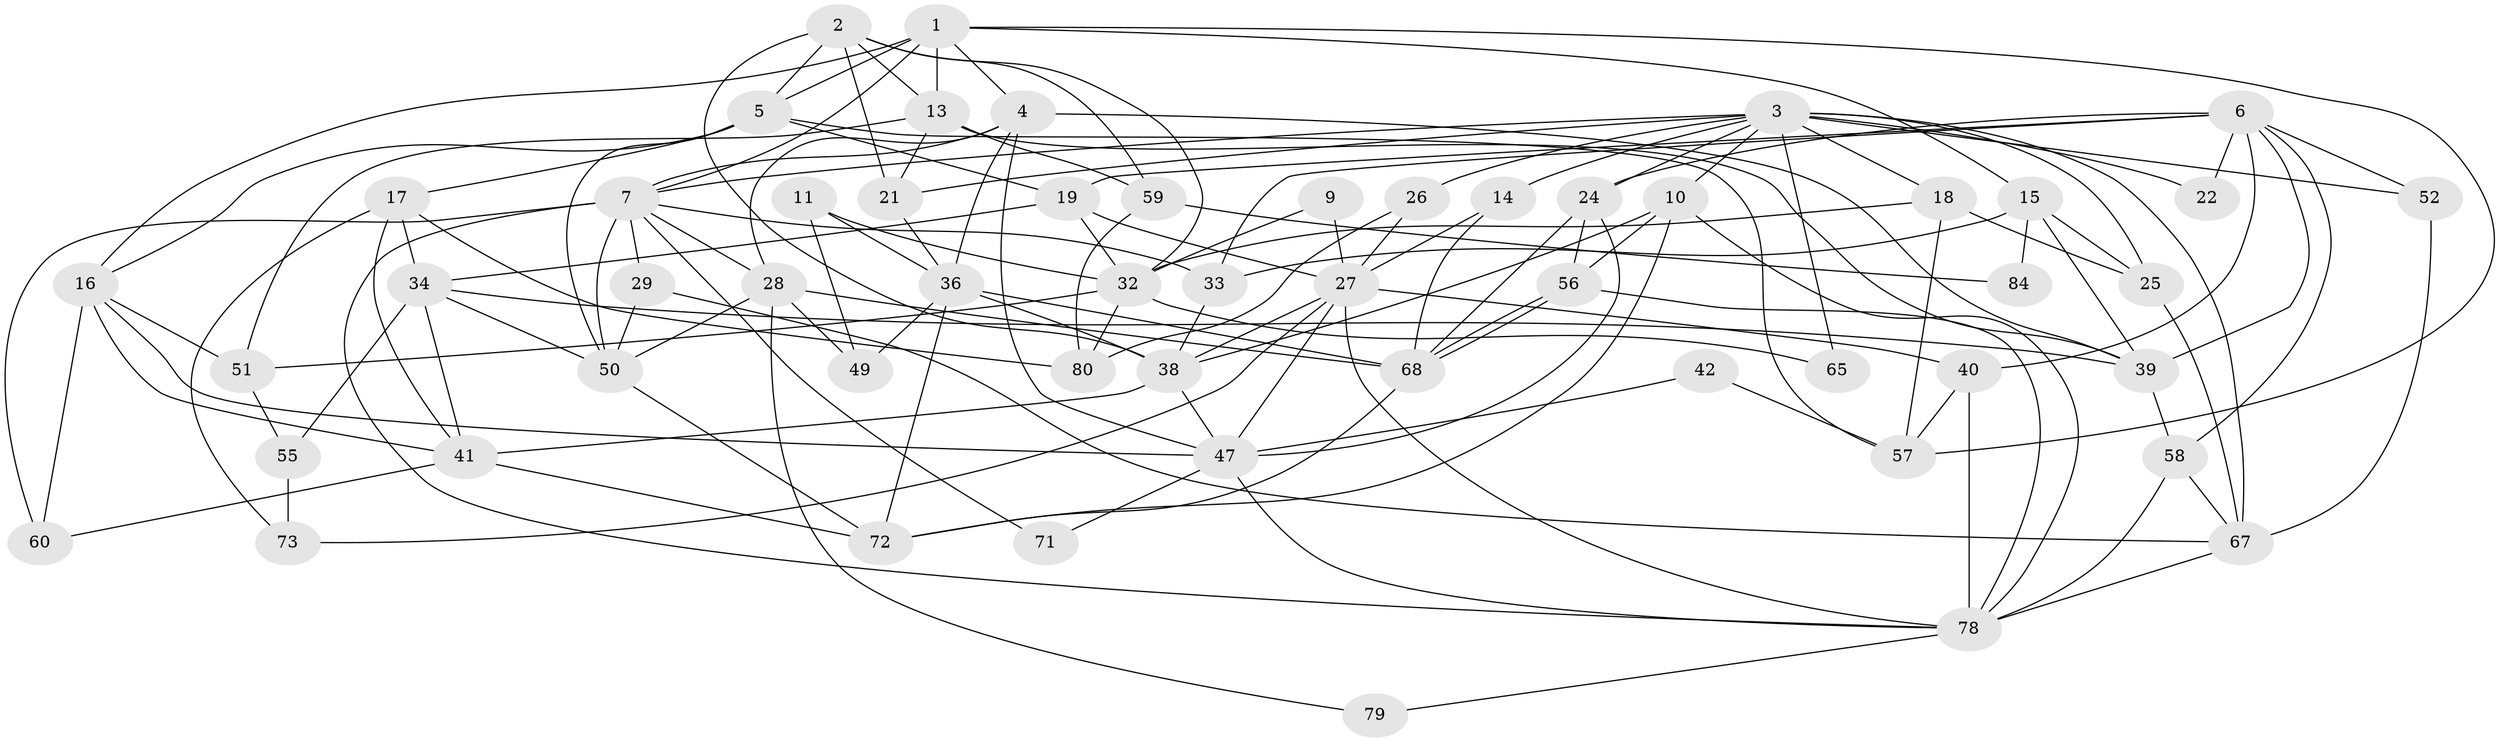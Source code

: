 // original degree distribution, {3: 0.3103448275862069, 6: 0.10344827586206896, 5: 0.19540229885057472, 4: 0.20689655172413793, 2: 0.13793103448275862, 9: 0.011494252873563218, 8: 0.022988505747126436, 7: 0.011494252873563218}
// Generated by graph-tools (version 1.1) at 2025/41/03/06/25 10:41:53]
// undirected, 55 vertices, 138 edges
graph export_dot {
graph [start="1"]
  node [color=gray90,style=filled];
  1 [super="+48"];
  2 [super="+30"];
  3 [super="+54"];
  4 [super="+83"];
  5 [super="+35"];
  6 [super="+8"];
  7 [super="+86"];
  9;
  10 [super="+70"];
  11 [super="+12"];
  13 [super="+64"];
  14;
  15 [super="+20"];
  16 [super="+46"];
  17 [super="+23"];
  18 [super="+66"];
  19;
  21;
  22;
  24;
  25;
  26;
  27 [super="+31"];
  28 [super="+62"];
  29 [super="+44"];
  32 [super="+37"];
  33;
  34 [super="+43"];
  36 [super="+82"];
  38 [super="+76"];
  39 [super="+74"];
  40;
  41 [super="+45"];
  42;
  47 [super="+77"];
  49;
  50 [super="+75"];
  51 [super="+53"];
  52;
  55 [super="+63"];
  56 [super="+61"];
  57 [super="+81"];
  58;
  59;
  60;
  65;
  67;
  68 [super="+69"];
  71;
  72;
  73;
  78 [super="+87"];
  79;
  80 [super="+85"];
  84;
  1 -- 15;
  1 -- 4;
  1 -- 7;
  1 -- 57;
  1 -- 5;
  1 -- 13;
  1 -- 16;
  2 -- 59;
  2 -- 32;
  2 -- 21;
  2 -- 38;
  2 -- 5;
  2 -- 13;
  3 -- 10;
  3 -- 21;
  3 -- 65;
  3 -- 67;
  3 -- 52;
  3 -- 22;
  3 -- 24;
  3 -- 25;
  3 -- 26;
  3 -- 14;
  3 -- 7;
  3 -- 18;
  4 -- 7;
  4 -- 39;
  4 -- 28;
  4 -- 47;
  4 -- 36;
  5 -- 19;
  5 -- 17;
  5 -- 50;
  5 -- 57;
  5 -- 16;
  6 -- 52;
  6 -- 19;
  6 -- 22;
  6 -- 33;
  6 -- 40;
  6 -- 24;
  6 -- 58;
  6 -- 39;
  7 -- 33;
  7 -- 50;
  7 -- 71;
  7 -- 60;
  7 -- 28;
  7 -- 29;
  7 -- 78;
  9 -- 32;
  9 -- 27;
  10 -- 38;
  10 -- 56;
  10 -- 72;
  10 -- 78;
  11 -- 36;
  11 -- 32;
  11 -- 49;
  13 -- 39;
  13 -- 21;
  13 -- 59;
  13 -- 51;
  14 -- 27;
  14 -- 68;
  15 -- 39 [weight=2];
  15 -- 33;
  15 -- 84;
  15 -- 25;
  16 -- 41;
  16 -- 47;
  16 -- 51;
  16 -- 60;
  17 -- 80;
  17 -- 34;
  17 -- 73;
  17 -- 41 [weight=2];
  18 -- 32 [weight=2];
  18 -- 25;
  18 -- 57;
  19 -- 32;
  19 -- 34;
  19 -- 27;
  21 -- 36;
  24 -- 47;
  24 -- 56;
  24 -- 68;
  25 -- 67;
  26 -- 27;
  26 -- 80;
  27 -- 40;
  27 -- 78;
  27 -- 73;
  27 -- 47;
  27 -- 38;
  28 -- 50;
  28 -- 49;
  28 -- 79;
  28 -- 68;
  29 -- 50;
  29 -- 67;
  32 -- 65;
  32 -- 80;
  32 -- 51;
  33 -- 38;
  34 -- 41;
  34 -- 39;
  34 -- 50;
  34 -- 55;
  36 -- 72;
  36 -- 49;
  36 -- 38;
  36 -- 68;
  38 -- 41;
  38 -- 47;
  39 -- 58;
  40 -- 78;
  40 -- 57;
  41 -- 72;
  41 -- 60;
  42 -- 57;
  42 -- 47;
  47 -- 78;
  47 -- 71;
  50 -- 72;
  51 -- 55;
  52 -- 67;
  55 -- 73;
  56 -- 68;
  56 -- 68;
  56 -- 78;
  58 -- 78;
  58 -- 67;
  59 -- 80;
  59 -- 84;
  67 -- 78;
  68 -- 72;
  78 -- 79;
}

